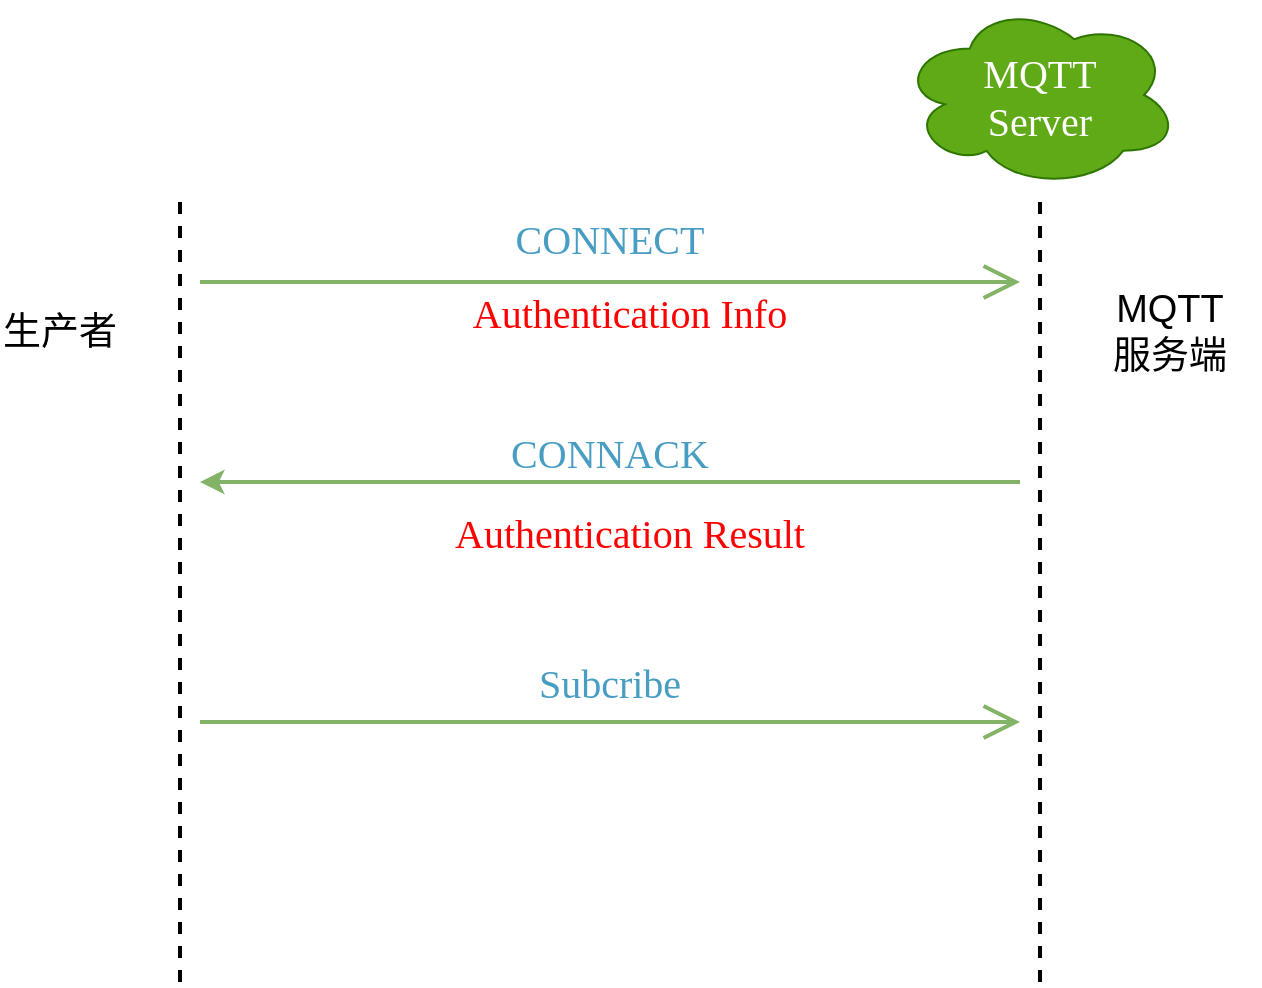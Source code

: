 <mxfile version="20.8.23" type="github">
  <diagram name="第 1 页" id="2depREerfcmBq1PA4sxw">
    <mxGraphModel dx="993" dy="688" grid="1" gridSize="10" guides="1" tooltips="1" connect="1" arrows="1" fold="1" page="1" pageScale="1" pageWidth="827" pageHeight="1169" math="0" shadow="0">
      <root>
        <mxCell id="0" />
        <mxCell id="1" parent="0" />
        <mxCell id="WglIiz3RQcRZdJG2cxxD-5" style="edgeStyle=none;curved=1;rounded=0;hachureGap=4;orthogonalLoop=1;jettySize=auto;html=1;fontFamily=Times New Roman;fontSize=16;endArrow=open;startSize=14;endSize=14;sourcePerimeterSpacing=8;targetPerimeterSpacing=8;strokeWidth=2;fillColor=#d5e8d4;strokeColor=#82b366;" parent="1" edge="1">
          <mxGeometry relative="1" as="geometry">
            <mxPoint x="130" y="410" as="sourcePoint" />
            <mxPoint x="540" y="410" as="targetPoint" />
          </mxGeometry>
        </mxCell>
        <mxCell id="WglIiz3RQcRZdJG2cxxD-3" value="" style="shape=image;imageAspect=0;aspect=fixed;verticalLabelPosition=bottom;verticalAlign=top;sketch=1;hachureGap=4;jiggle=2;curveFitting=1;fontFamily=Architects Daughter;fontSource=https%3A%2F%2Ffonts.googleapis.com%2Fcss%3Ffamily%3DArchitects%2BDaughter;fontSize=20;image=https://pic.fx7.top/PicGo/%E6%95%B0%E9%87%87.png;" parent="1" vertex="1">
          <mxGeometry x="50" y="290" width="146.9" height="63" as="geometry" />
        </mxCell>
        <mxCell id="WglIiz3RQcRZdJG2cxxD-4" value="MQTT&lt;br&gt;Server" style="ellipse;shape=cloud;whiteSpace=wrap;html=1;hachureGap=4;fontFamily=Times New Roman;fontSize=20;fillColor=#60a917;strokeColor=#2D7600;fontColor=#ffffff;" parent="1" vertex="1">
          <mxGeometry x="480" y="270" width="139.5" height="93" as="geometry" />
        </mxCell>
        <mxCell id="1cNgrbimQZvX6vLDxFEA-1" value="" style="endArrow=none;dashed=1;html=1;rounded=0;sketch=0;strokeWidth=2;" edge="1" parent="1">
          <mxGeometry width="50" height="50" relative="1" as="geometry">
            <mxPoint x="120" y="760" as="sourcePoint" />
            <mxPoint x="120" y="370" as="targetPoint" />
          </mxGeometry>
        </mxCell>
        <mxCell id="1cNgrbimQZvX6vLDxFEA-2" value="" style="endArrow=none;dashed=1;html=1;rounded=0;sketch=0;strokeWidth=2;" edge="1" parent="1">
          <mxGeometry width="50" height="50" relative="1" as="geometry">
            <mxPoint x="550" y="760" as="sourcePoint" />
            <mxPoint x="550" y="370" as="targetPoint" />
          </mxGeometry>
        </mxCell>
        <mxCell id="1cNgrbimQZvX6vLDxFEA-4" value="" style="endArrow=classic;html=1;rounded=0;sketch=0;strokeWidth=2;fillColor=#d5e8d4;strokeColor=#82b366;" edge="1" parent="1">
          <mxGeometry width="50" height="50" relative="1" as="geometry">
            <mxPoint x="540" y="510" as="sourcePoint" />
            <mxPoint x="130" y="510" as="targetPoint" />
          </mxGeometry>
        </mxCell>
        <mxCell id="1cNgrbimQZvX6vLDxFEA-7" value="&lt;div style=&quot;text-align: center;&quot;&gt;&lt;font face=&quot;Times New Roman&quot;&gt;&lt;span style=&quot;font-size: 20px; background-color: rgb(255, 255, 255);&quot;&gt;CONNACK&lt;/span&gt;&lt;/font&gt;&lt;/div&gt;" style="text;whiteSpace=wrap;html=1;fontSize=20;fontFamily=Times New Roman;align=center;verticalAlign=middle;fontColor=#479dc2;labelBackgroundColor=default;" vertex="1" parent="1">
          <mxGeometry x="290" y="470" width="90" height="50" as="geometry" />
        </mxCell>
        <mxCell id="1cNgrbimQZvX6vLDxFEA-14" value="Authentication Result" style="text;html=1;strokeColor=none;fillColor=none;align=center;verticalAlign=middle;whiteSpace=wrap;rounded=0;fontSize=20;fontFamily=Times New Roman;labelBackgroundColor=default;fontColor=#ff0000;" vertex="1" parent="1">
          <mxGeometry x="250" y="520" width="190" height="30" as="geometry" />
        </mxCell>
        <mxCell id="1cNgrbimQZvX6vLDxFEA-15" value="生产者" style="text;html=1;strokeColor=none;fillColor=none;align=center;verticalAlign=middle;whiteSpace=wrap;rounded=0;fontSize=19;" vertex="1" parent="1">
          <mxGeometry x="30" y="420" width="60" height="30" as="geometry" />
        </mxCell>
        <mxCell id="1cNgrbimQZvX6vLDxFEA-17" value="MQTT&lt;br&gt;服务端" style="text;html=1;strokeColor=none;fillColor=none;align=center;verticalAlign=middle;whiteSpace=wrap;rounded=0;fontSize=19;" vertex="1" parent="1">
          <mxGeometry x="570" y="420" width="90" height="30" as="geometry" />
        </mxCell>
        <mxCell id="1cNgrbimQZvX6vLDxFEA-18" value="Authentication Info" style="text;html=1;strokeColor=none;fillColor=none;align=center;verticalAlign=middle;whiteSpace=wrap;rounded=0;fontSize=20;fontFamily=Times New Roman;labelBackgroundColor=default;fontColor=#ff0000;" vertex="1" parent="1">
          <mxGeometry x="250" y="410" width="190" height="30" as="geometry" />
        </mxCell>
        <mxCell id="1cNgrbimQZvX6vLDxFEA-20" style="edgeStyle=none;curved=1;rounded=0;hachureGap=4;orthogonalLoop=1;jettySize=auto;html=1;fontFamily=Times New Roman;fontSize=16;endArrow=open;startSize=14;endSize=14;sourcePerimeterSpacing=8;targetPerimeterSpacing=8;strokeWidth=2;fillColor=#d5e8d4;strokeColor=#82b366;" edge="1" parent="1">
          <mxGeometry relative="1" as="geometry">
            <mxPoint x="130" y="630" as="sourcePoint" />
            <mxPoint x="540" y="630" as="targetPoint" />
          </mxGeometry>
        </mxCell>
        <mxCell id="1cNgrbimQZvX6vLDxFEA-22" value="&lt;div style=&quot;text-align: center;&quot;&gt;&lt;font size=&quot;1&quot; face=&quot;Times New Roman&quot;&gt;&lt;span style=&quot;background-color: rgb(255, 255, 255); font-size: 20px;&quot;&gt;Subcribe&lt;/span&gt;&lt;/font&gt;&lt;/div&gt;" style="text;whiteSpace=wrap;html=1;fontSize=20;fontFamily=Times New Roman;align=center;verticalAlign=middle;fontColor=#479dc2;labelBackgroundColor=default;" vertex="1" parent="1">
          <mxGeometry x="220" y="585" width="230" height="50" as="geometry" />
        </mxCell>
        <mxCell id="1cNgrbimQZvX6vLDxFEA-23" value="&lt;div style=&quot;text-align: center;&quot;&gt;&lt;font face=&quot;Times New Roman&quot;&gt;&lt;span style=&quot;font-size: 20px; background-color: rgb(255, 255, 255);&quot;&gt;CONNECT&lt;/span&gt;&lt;/font&gt;&lt;/div&gt;" style="text;whiteSpace=wrap;html=1;fontSize=20;fontFamily=Times New Roman;align=center;verticalAlign=middle;fontColor=#479dc2;labelBackgroundColor=default;" vertex="1" parent="1">
          <mxGeometry x="290" y="363" width="90" height="50" as="geometry" />
        </mxCell>
      </root>
    </mxGraphModel>
  </diagram>
</mxfile>
